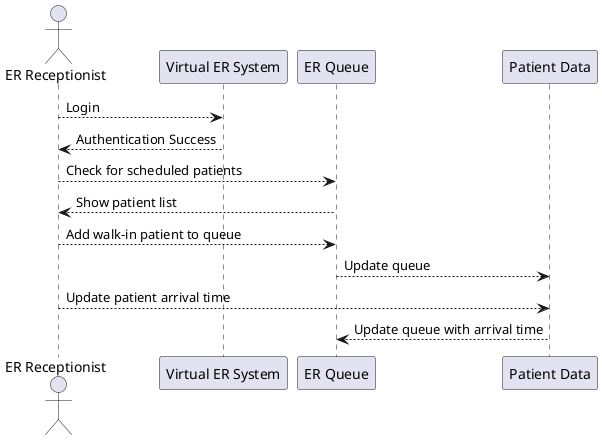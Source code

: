 @startuml CollaborationERReceptionist
actor "ER Receptionist" as ER
participant "Virtual ER System" as VERS
participant "ER Queue" as Queue
participant "Patient Data" as PD

ER --> VERS: Login
VERS --> ER: Authentication Success

ER --> Queue: Check for scheduled patients
Queue --> ER: Show patient list

ER --> Queue: Add walk-in patient to queue
Queue --> PD: Update queue

ER --> PD: Update patient arrival time
PD --> Queue: Update queue with arrival time
@enduml